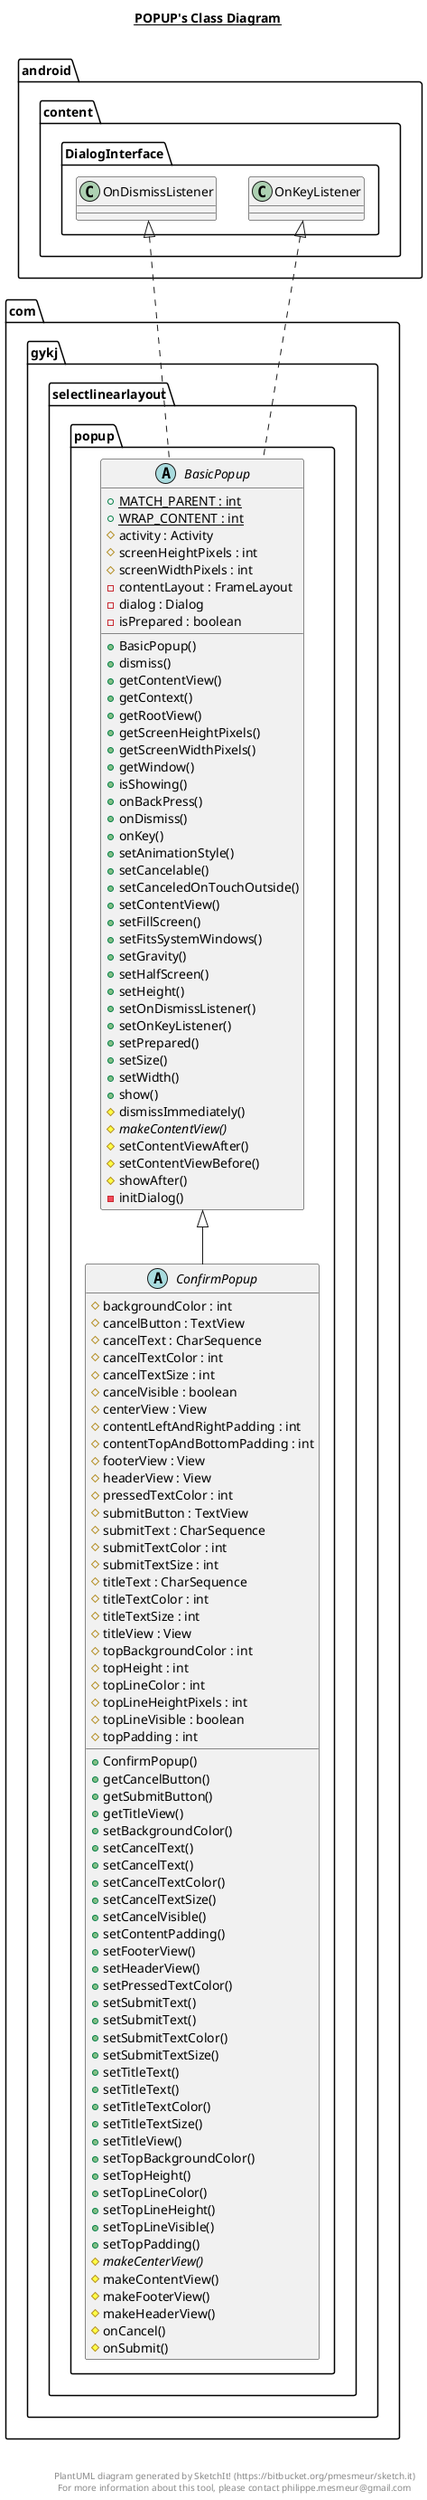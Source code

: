 @startuml

title __POPUP's Class Diagram__\n

  namespace com.gykj.selectlinearlayout {
    namespace popup {
      abstract class com.gykj.selectlinearlayout.popup.BasicPopup {
          {static} + MATCH_PARENT : int
          {static} + WRAP_CONTENT : int
          # activity : Activity
          # screenHeightPixels : int
          # screenWidthPixels : int
          - contentLayout : FrameLayout
          - dialog : Dialog
          - isPrepared : boolean
          + BasicPopup()
          + dismiss()
          + getContentView()
          + getContext()
          + getRootView()
          + getScreenHeightPixels()
          + getScreenWidthPixels()
          + getWindow()
          + isShowing()
          + onBackPress()
          + onDismiss()
          + onKey()
          + setAnimationStyle()
          + setCancelable()
          + setCanceledOnTouchOutside()
          + setContentView()
          + setFillScreen()
          + setFitsSystemWindows()
          + setGravity()
          + setHalfScreen()
          + setHeight()
          + setOnDismissListener()
          + setOnKeyListener()
          + setPrepared()
          + setSize()
          + setWidth()
          + show()
          # dismissImmediately()
          {abstract} # makeContentView()
          # setContentViewAfter()
          # setContentViewBefore()
          # showAfter()
          - initDialog()
      }
    }
  }
  

  namespace com.gykj.selectlinearlayout {
    namespace popup {
      abstract class com.gykj.selectlinearlayout.popup.ConfirmPopup {
          # backgroundColor : int
          # cancelButton : TextView
          # cancelText : CharSequence
          # cancelTextColor : int
          # cancelTextSize : int
          # cancelVisible : boolean
          # centerView : View
          # contentLeftAndRightPadding : int
          # contentTopAndBottomPadding : int
          # footerView : View
          # headerView : View
          # pressedTextColor : int
          # submitButton : TextView
          # submitText : CharSequence
          # submitTextColor : int
          # submitTextSize : int
          # titleText : CharSequence
          # titleTextColor : int
          # titleTextSize : int
          # titleView : View
          # topBackgroundColor : int
          # topHeight : int
          # topLineColor : int
          # topLineHeightPixels : int
          # topLineVisible : boolean
          # topPadding : int
          + ConfirmPopup()
          + getCancelButton()
          + getSubmitButton()
          + getTitleView()
          + setBackgroundColor()
          + setCancelText()
          + setCancelText()
          + setCancelTextColor()
          + setCancelTextSize()
          + setCancelVisible()
          + setContentPadding()
          + setFooterView()
          + setHeaderView()
          + setPressedTextColor()
          + setSubmitText()
          + setSubmitText()
          + setSubmitTextColor()
          + setSubmitTextSize()
          + setTitleText()
          + setTitleText()
          + setTitleTextColor()
          + setTitleTextSize()
          + setTitleView()
          + setTopBackgroundColor()
          + setTopHeight()
          + setTopLineColor()
          + setTopLineHeight()
          + setTopLineVisible()
          + setTopPadding()
          {abstract} # makeCenterView()
          # makeContentView()
          # makeFooterView()
          # makeHeaderView()
          # onCancel()
          # onSubmit()
      }
    }
  }
  

  com.gykj.selectlinearlayout.popup.BasicPopup .up.|> android.content.DialogInterface.OnDismissListener
  com.gykj.selectlinearlayout.popup.BasicPopup .up.|> android.content.DialogInterface.OnKeyListener
  com.gykj.selectlinearlayout.popup.ConfirmPopup -up-|> com.gykj.selectlinearlayout.popup.BasicPopup


right footer


PlantUML diagram generated by SketchIt! (https://bitbucket.org/pmesmeur/sketch.it)
For more information about this tool, please contact philippe.mesmeur@gmail.com
endfooter

@enduml
